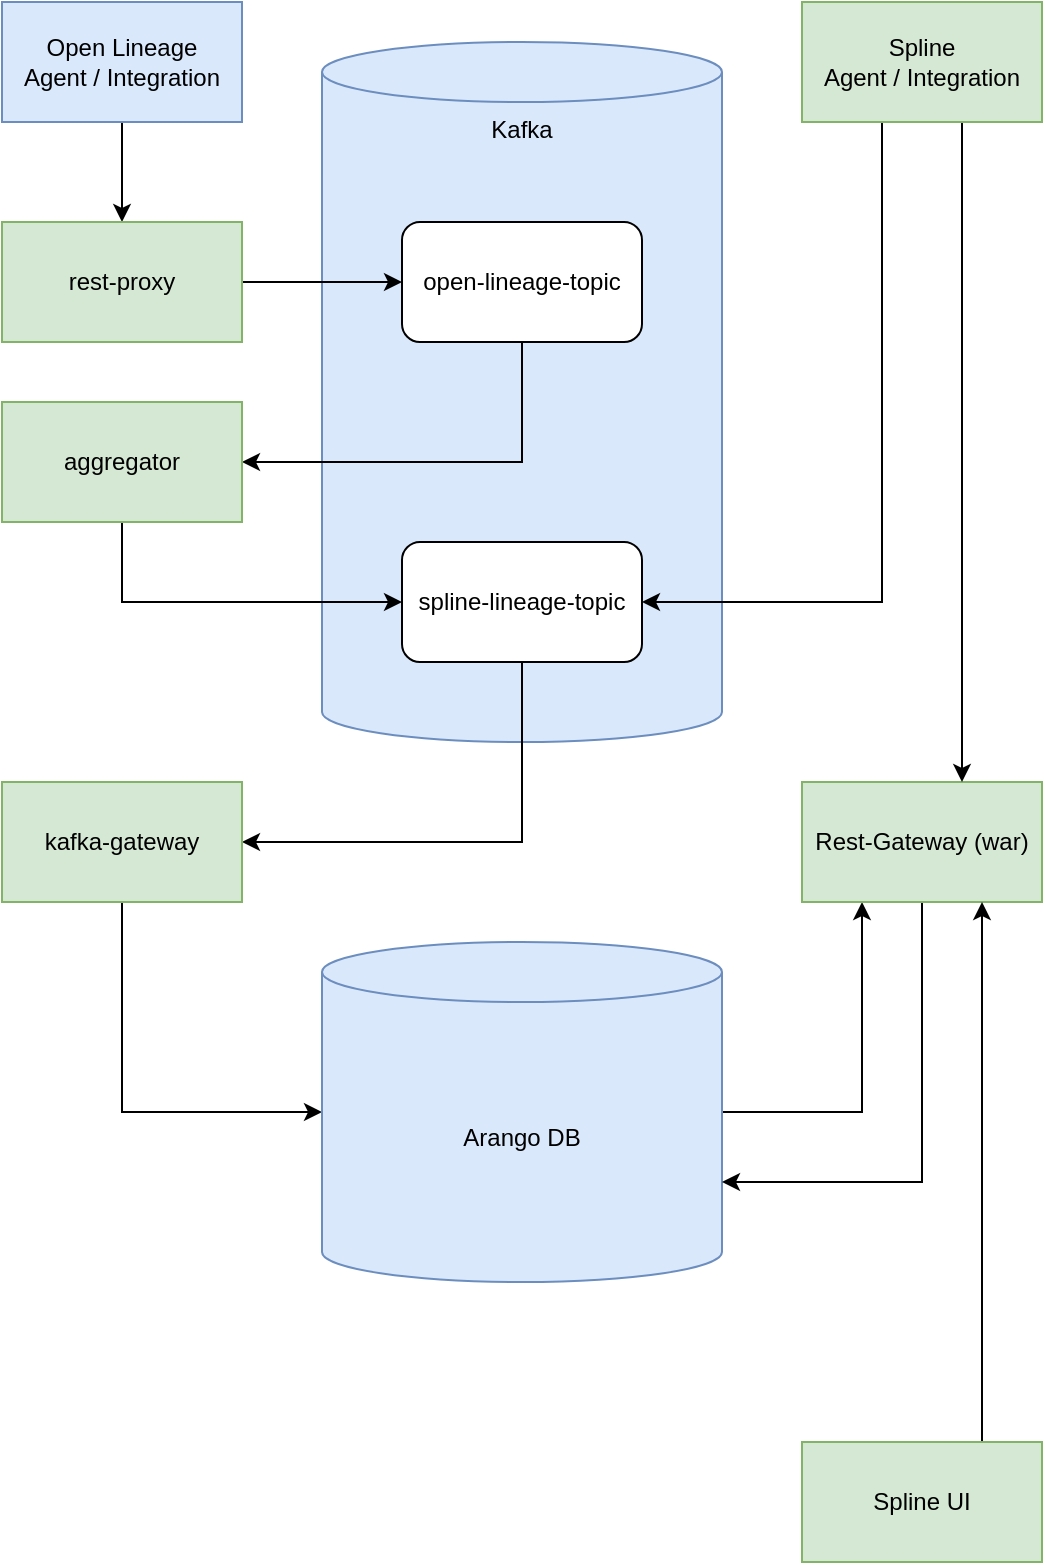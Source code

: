 <mxfile version="17.4.2" type="device"><diagram id="DXTwFBCAa3TFURfCA30k" name="Page-1"><mxGraphModel dx="2066" dy="1126" grid="1" gridSize="10" guides="1" tooltips="1" connect="1" arrows="1" fold="1" page="1" pageScale="1" pageWidth="827" pageHeight="1169" math="0" shadow="0"><root><mxCell id="0"/><mxCell id="1" parent="0"/><mxCell id="Q26olLRl3SkLt5KFM4ID-1" value="Kafka" style="shape=cylinder3;whiteSpace=wrap;html=1;boundedLbl=1;backgroundOutline=1;size=15;align=center;verticalAlign=top;horizontal=1;fillColor=#dae8fc;strokeColor=#6c8ebf;" parent="1" vertex="1"><mxGeometry x="200" y="50" width="200" height="350" as="geometry"/></mxCell><mxCell id="Q26olLRl3SkLt5KFM4ID-7" style="edgeStyle=orthogonalEdgeStyle;rounded=0;orthogonalLoop=1;jettySize=auto;html=1;" parent="1" source="Q26olLRl3SkLt5KFM4ID-2" target="Q26olLRl3SkLt5KFM4ID-3" edge="1"><mxGeometry relative="1" as="geometry"/></mxCell><mxCell id="Q26olLRl3SkLt5KFM4ID-2" value="Open Lineage &lt;br&gt;Agent / Integration" style="rounded=0;whiteSpace=wrap;html=1;fillColor=#dae8fc;strokeColor=#6c8ebf;" parent="1" vertex="1"><mxGeometry x="40" y="30" width="120" height="60" as="geometry"/></mxCell><mxCell id="Q26olLRl3SkLt5KFM4ID-8" style="edgeStyle=orthogonalEdgeStyle;rounded=0;orthogonalLoop=1;jettySize=auto;html=1;" parent="1" source="Q26olLRl3SkLt5KFM4ID-3" target="Q26olLRl3SkLt5KFM4ID-4" edge="1"><mxGeometry relative="1" as="geometry"/></mxCell><mxCell id="Q26olLRl3SkLt5KFM4ID-3" value="rest-proxy" style="rounded=0;whiteSpace=wrap;html=1;fillColor=#d5e8d4;strokeColor=#82b366;" parent="1" vertex="1"><mxGeometry x="40" y="140" width="120" height="60" as="geometry"/></mxCell><mxCell id="Q26olLRl3SkLt5KFM4ID-10" style="edgeStyle=orthogonalEdgeStyle;rounded=0;orthogonalLoop=1;jettySize=auto;html=1;entryX=1;entryY=0.5;entryDx=0;entryDy=0;" parent="1" source="Q26olLRl3SkLt5KFM4ID-4" target="Q26olLRl3SkLt5KFM4ID-9" edge="1"><mxGeometry relative="1" as="geometry"><Array as="points"><mxPoint x="300" y="260"/></Array></mxGeometry></mxCell><mxCell id="Q26olLRl3SkLt5KFM4ID-4" value="open-lineage-topic" style="rounded=1;whiteSpace=wrap;html=1;" parent="1" vertex="1"><mxGeometry x="240" y="140" width="120" height="60" as="geometry"/></mxCell><mxCell id="Q26olLRl3SkLt5KFM4ID-14" style="edgeStyle=orthogonalEdgeStyle;rounded=0;orthogonalLoop=1;jettySize=auto;html=1;entryX=1;entryY=0.5;entryDx=0;entryDy=0;" parent="1" source="Q26olLRl3SkLt5KFM4ID-5" target="Q26olLRl3SkLt5KFM4ID-13" edge="1"><mxGeometry relative="1" as="geometry"><Array as="points"><mxPoint x="300" y="450"/></Array></mxGeometry></mxCell><mxCell id="Q26olLRl3SkLt5KFM4ID-5" value="spline-lineage-topic" style="rounded=1;whiteSpace=wrap;html=1;" parent="1" vertex="1"><mxGeometry x="240" y="300" width="120" height="60" as="geometry"/></mxCell><mxCell id="Q26olLRl3SkLt5KFM4ID-11" style="edgeStyle=orthogonalEdgeStyle;rounded=0;orthogonalLoop=1;jettySize=auto;html=1;" parent="1" source="Q26olLRl3SkLt5KFM4ID-9" target="Q26olLRl3SkLt5KFM4ID-5" edge="1"><mxGeometry relative="1" as="geometry"><Array as="points"><mxPoint x="100" y="330"/></Array></mxGeometry></mxCell><mxCell id="Q26olLRl3SkLt5KFM4ID-9" value="aggregator" style="rounded=0;whiteSpace=wrap;html=1;fillColor=#d5e8d4;strokeColor=#82b366;" parent="1" vertex="1"><mxGeometry x="40" y="230" width="120" height="60" as="geometry"/></mxCell><mxCell id="Q26olLRl3SkLt5KFM4ID-19" style="edgeStyle=orthogonalEdgeStyle;rounded=0;orthogonalLoop=1;jettySize=auto;html=1;entryX=0;entryY=0.5;entryDx=0;entryDy=0;entryPerimeter=0;" parent="1" source="Q26olLRl3SkLt5KFM4ID-13" target="Q26olLRl3SkLt5KFM4ID-15" edge="1"><mxGeometry relative="1" as="geometry"><Array as="points"><mxPoint x="100" y="585"/></Array></mxGeometry></mxCell><mxCell id="Q26olLRl3SkLt5KFM4ID-13" value="kafka-gateway" style="rounded=0;whiteSpace=wrap;html=1;fillColor=#d5e8d4;strokeColor=#82b366;" parent="1" vertex="1"><mxGeometry x="40" y="420" width="120" height="60" as="geometry"/></mxCell><mxCell id="Q26olLRl3SkLt5KFM4ID-26" style="edgeStyle=orthogonalEdgeStyle;rounded=0;orthogonalLoop=1;jettySize=auto;html=1;entryX=0.25;entryY=1;entryDx=0;entryDy=0;" parent="1" source="Q26olLRl3SkLt5KFM4ID-15" target="Q26olLRl3SkLt5KFM4ID-18" edge="1"><mxGeometry relative="1" as="geometry"/></mxCell><mxCell id="Q26olLRl3SkLt5KFM4ID-15" value="Arango DB" style="shape=cylinder3;whiteSpace=wrap;html=1;boundedLbl=1;backgroundOutline=1;size=15;fillColor=#dae8fc;strokeColor=#6c8ebf;" parent="1" vertex="1"><mxGeometry x="200" y="500" width="200" height="170" as="geometry"/></mxCell><mxCell id="Q26olLRl3SkLt5KFM4ID-27" style="edgeStyle=orthogonalEdgeStyle;rounded=0;orthogonalLoop=1;jettySize=auto;html=1;entryX=1;entryY=0;entryDx=0;entryDy=120;entryPerimeter=0;" parent="1" source="Q26olLRl3SkLt5KFM4ID-18" target="Q26olLRl3SkLt5KFM4ID-15" edge="1"><mxGeometry relative="1" as="geometry"><Array as="points"><mxPoint x="500" y="620"/></Array></mxGeometry></mxCell><mxCell id="Q26olLRl3SkLt5KFM4ID-18" value="Rest-Gateway (war)" style="rounded=0;whiteSpace=wrap;html=1;fillColor=#d5e8d4;strokeColor=#82b366;" parent="1" vertex="1"><mxGeometry x="440" y="420" width="120" height="60" as="geometry"/></mxCell><mxCell id="Q26olLRl3SkLt5KFM4ID-22" style="edgeStyle=orthogonalEdgeStyle;rounded=0;orthogonalLoop=1;jettySize=auto;html=1;" parent="1" source="Q26olLRl3SkLt5KFM4ID-21" target="Q26olLRl3SkLt5KFM4ID-18" edge="1"><mxGeometry relative="1" as="geometry"><Array as="points"><mxPoint x="520" y="130"/><mxPoint x="520" y="130"/></Array></mxGeometry></mxCell><mxCell id="Q26olLRl3SkLt5KFM4ID-29" style="edgeStyle=orthogonalEdgeStyle;rounded=0;orthogonalLoop=1;jettySize=auto;html=1;entryX=1;entryY=0.5;entryDx=0;entryDy=0;" parent="1" source="Q26olLRl3SkLt5KFM4ID-21" target="Q26olLRl3SkLt5KFM4ID-5" edge="1"><mxGeometry relative="1" as="geometry"><Array as="points"><mxPoint x="480" y="330"/></Array></mxGeometry></mxCell><mxCell id="Q26olLRl3SkLt5KFM4ID-21" value="Spline&lt;br&gt;Agent / Integration" style="rounded=0;whiteSpace=wrap;html=1;fillColor=#d5e8d4;strokeColor=#82b366;" parent="1" vertex="1"><mxGeometry x="440" y="30" width="120" height="60" as="geometry"/></mxCell><mxCell id="Q26olLRl3SkLt5KFM4ID-28" style="edgeStyle=orthogonalEdgeStyle;rounded=0;orthogonalLoop=1;jettySize=auto;html=1;entryX=0.75;entryY=1;entryDx=0;entryDy=0;" parent="1" source="Q26olLRl3SkLt5KFM4ID-23" target="Q26olLRl3SkLt5KFM4ID-18" edge="1"><mxGeometry relative="1" as="geometry"><Array as="points"><mxPoint x="530" y="680"/><mxPoint x="530" y="680"/></Array></mxGeometry></mxCell><mxCell id="Q26olLRl3SkLt5KFM4ID-23" value="Spline UI" style="rounded=0;whiteSpace=wrap;html=1;fillColor=#d5e8d4;strokeColor=#82b366;" parent="1" vertex="1"><mxGeometry x="440" y="750" width="120" height="60" as="geometry"/></mxCell></root></mxGraphModel></diagram></mxfile>
